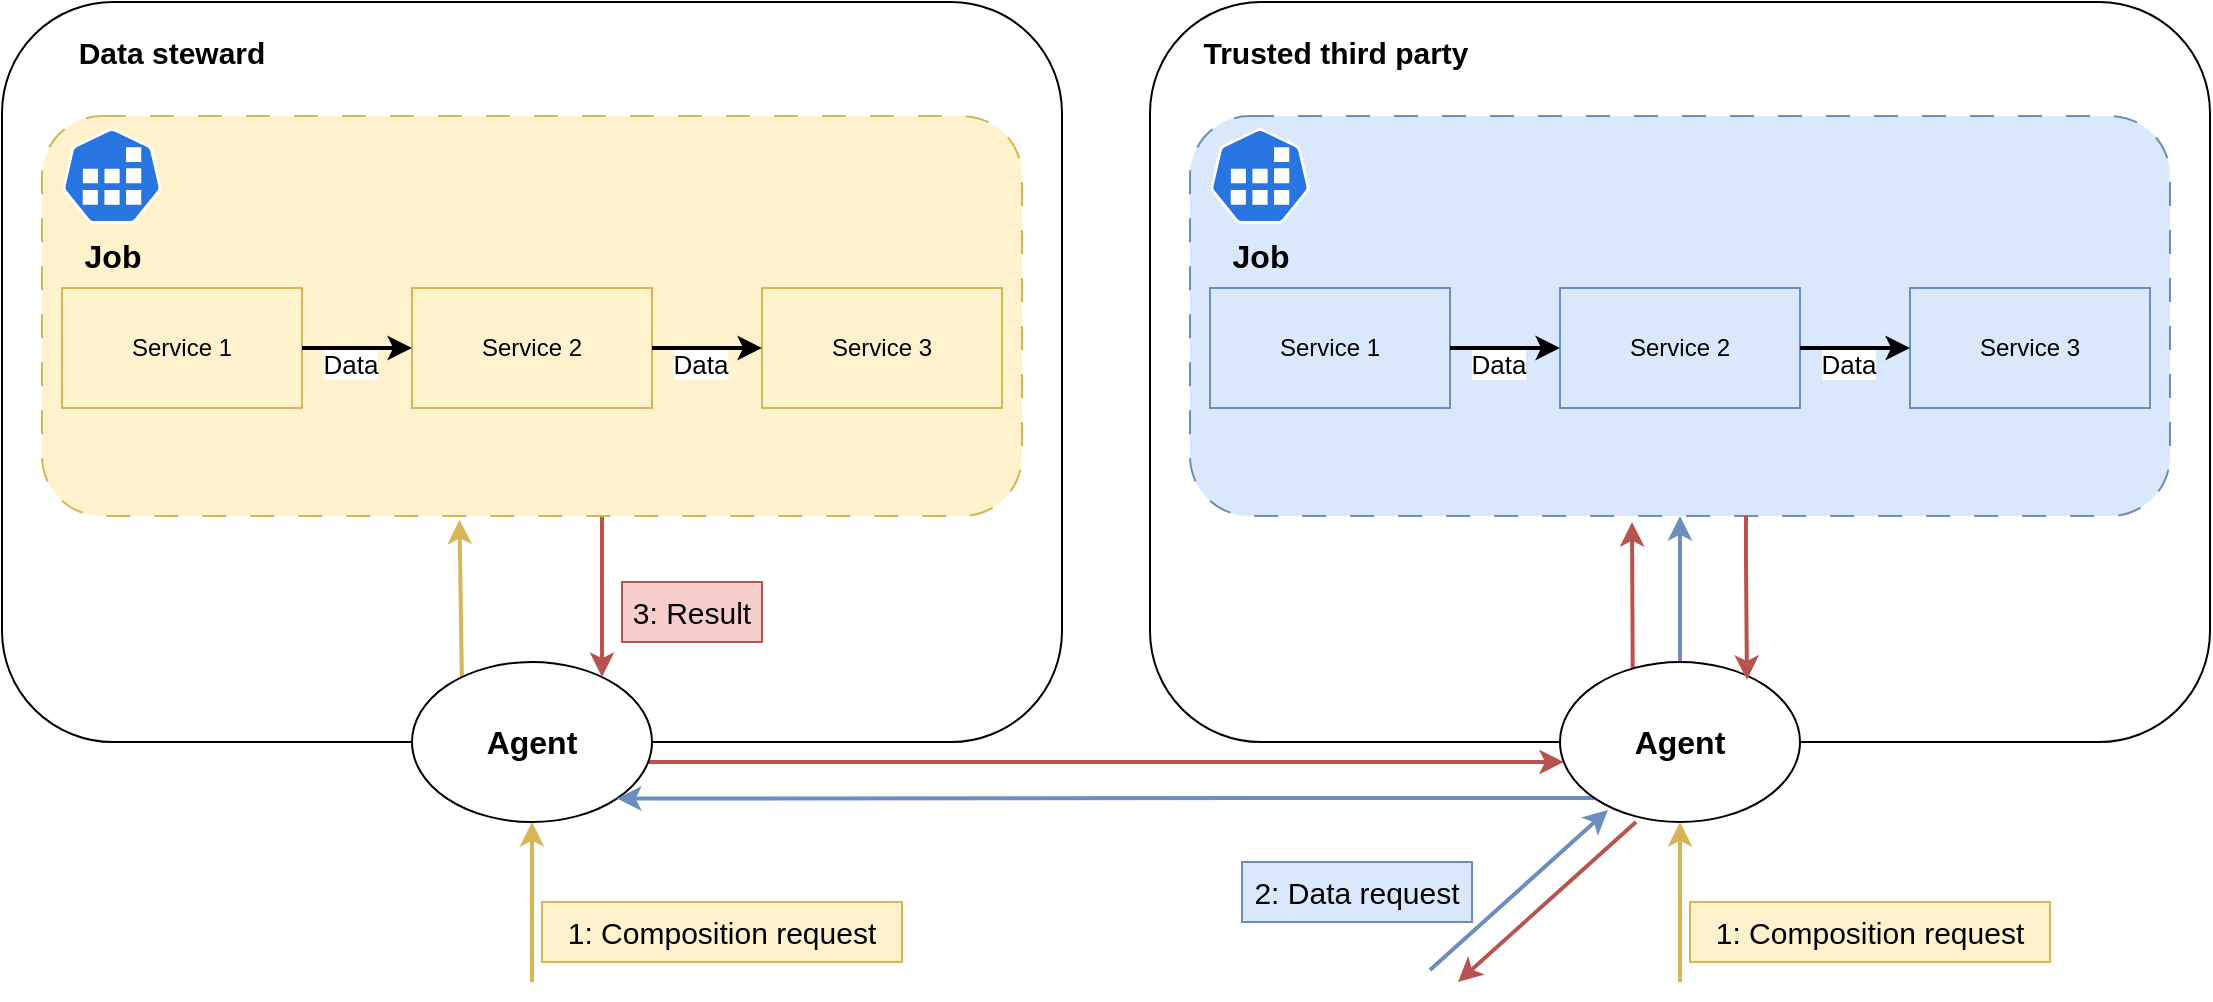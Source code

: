 <mxfile version="21.6.1" type="device">
  <diagram name="Page-1" id="l_U9TE8VM8Wb_cqC_3wU">
    <mxGraphModel dx="1120" dy="855" grid="1" gridSize="10" guides="1" tooltips="1" connect="1" arrows="1" fold="1" page="1" pageScale="1" pageWidth="1169" pageHeight="827" math="0" shadow="0">
      <root>
        <mxCell id="0" />
        <mxCell id="1" parent="0" />
        <mxCell id="bcFj_FvfjHGWvFLV_pOK-1" value="" style="rounded=1;whiteSpace=wrap;html=1;" parent="1" vertex="1">
          <mxGeometry x="10" y="150" width="530" height="370" as="geometry" />
        </mxCell>
        <mxCell id="bcFj_FvfjHGWvFLV_pOK-2" value="&lt;font style=&quot;font-size: 15px;&quot;&gt;&lt;b&gt;Data steward&lt;/b&gt;&lt;/font&gt;" style="text;html=1;strokeColor=none;fillColor=none;align=center;verticalAlign=middle;whiteSpace=wrap;rounded=0;" parent="1" vertex="1">
          <mxGeometry x="30" y="160" width="130" height="30" as="geometry" />
        </mxCell>
        <mxCell id="lOHj5W-wprSBAm-TKtK9-41" style="rounded=0;orthogonalLoop=1;jettySize=auto;html=1;entryX=0.426;entryY=1.009;entryDx=0;entryDy=0;fillColor=#fff2cc;strokeColor=#d6b656;strokeWidth=2;entryPerimeter=0;exitX=0.208;exitY=0.125;exitDx=0;exitDy=0;exitPerimeter=0;" parent="1" source="bcFj_FvfjHGWvFLV_pOK-3" target="bcFj_FvfjHGWvFLV_pOK-15" edge="1">
          <mxGeometry relative="1" as="geometry" />
        </mxCell>
        <mxCell id="lOHj5W-wprSBAm-TKtK9-46" style="edgeStyle=orthogonalEdgeStyle;rounded=0;orthogonalLoop=1;jettySize=auto;html=1;strokeWidth=2;fillColor=#f8cecc;strokeColor=#b85450;" parent="1" source="bcFj_FvfjHGWvFLV_pOK-3" target="lOHj5W-wprSBAm-TKtK9-24" edge="1">
          <mxGeometry relative="1" as="geometry">
            <Array as="points">
              <mxPoint x="560" y="530" />
              <mxPoint x="560" y="530" />
            </Array>
          </mxGeometry>
        </mxCell>
        <mxCell id="bcFj_FvfjHGWvFLV_pOK-3" value="&lt;b&gt;&lt;font style=&quot;font-size: 16px;&quot;&gt;Agent&lt;/font&gt;&lt;/b&gt;" style="ellipse;whiteSpace=wrap;html=1;" parent="1" vertex="1">
          <mxGeometry x="215" y="480" width="120" height="80" as="geometry" />
        </mxCell>
        <mxCell id="bcFj_FvfjHGWvFLV_pOK-10" style="rounded=0;orthogonalLoop=1;jettySize=auto;html=1;entryX=0.5;entryY=1;entryDx=0;entryDy=0;startArrow=none;startFill=0;fillColor=#fff2cc;strokeColor=#d6b656;strokeWidth=2;" parent="1" target="bcFj_FvfjHGWvFLV_pOK-3" edge="1">
          <mxGeometry relative="1" as="geometry">
            <mxPoint x="275" y="640" as="sourcePoint" />
          </mxGeometry>
        </mxCell>
        <mxCell id="nA5FP-IU7BYSisTS1pRg-1" value="1: Composition request" style="text;html=1;strokeColor=#d6b656;fillColor=#fff2cc;align=center;verticalAlign=middle;whiteSpace=wrap;rounded=0;fontSize=15;" parent="1" vertex="1">
          <mxGeometry x="280" y="600" width="180" height="30" as="geometry" />
        </mxCell>
        <mxCell id="lOHj5W-wprSBAm-TKtK9-22" value="" style="rounded=1;whiteSpace=wrap;html=1;" parent="1" vertex="1">
          <mxGeometry x="584" y="150" width="530" height="370" as="geometry" />
        </mxCell>
        <mxCell id="lOHj5W-wprSBAm-TKtK9-23" value="&lt;font style=&quot;font-size: 15px;&quot;&gt;&lt;b&gt;Trusted third party&lt;/b&gt;&lt;/font&gt;" style="text;html=1;strokeColor=none;fillColor=none;align=center;verticalAlign=middle;whiteSpace=wrap;rounded=0;" parent="1" vertex="1">
          <mxGeometry x="604" y="160" width="146" height="30" as="geometry" />
        </mxCell>
        <mxCell id="lOHj5W-wprSBAm-TKtK9-42" style="edgeStyle=orthogonalEdgeStyle;rounded=0;orthogonalLoop=1;jettySize=auto;html=1;fillColor=#dae8fc;strokeColor=#6c8ebf;strokeWidth=2;" parent="1" source="lOHj5W-wprSBAm-TKtK9-24" target="lOHj5W-wprSBAm-TKtK9-28" edge="1">
          <mxGeometry relative="1" as="geometry" />
        </mxCell>
        <mxCell id="lOHj5W-wprSBAm-TKtK9-43" style="edgeStyle=orthogonalEdgeStyle;rounded=0;orthogonalLoop=1;jettySize=auto;html=1;entryX=1;entryY=1;entryDx=0;entryDy=0;strokeWidth=2;fillColor=#dae8fc;strokeColor=#6c8ebf;" parent="1" source="lOHj5W-wprSBAm-TKtK9-24" target="bcFj_FvfjHGWvFLV_pOK-3" edge="1">
          <mxGeometry relative="1" as="geometry">
            <Array as="points">
              <mxPoint x="670" y="548" />
              <mxPoint x="670" y="548" />
            </Array>
          </mxGeometry>
        </mxCell>
        <mxCell id="lOHj5W-wprSBAm-TKtK9-47" style="rounded=0;orthogonalLoop=1;jettySize=auto;html=1;exitX=0.303;exitY=0.063;exitDx=0;exitDy=0;fillColor=#f8cecc;strokeColor=#b85450;strokeWidth=2;exitPerimeter=0;" parent="1" source="lOHj5W-wprSBAm-TKtK9-24" edge="1">
          <mxGeometry relative="1" as="geometry">
            <mxPoint x="825" y="410" as="targetPoint" />
          </mxGeometry>
        </mxCell>
        <mxCell id="lOHj5W-wprSBAm-TKtK9-24" value="&lt;b&gt;&lt;font style=&quot;font-size: 16px;&quot;&gt;Agent&lt;/font&gt;&lt;/b&gt;" style="ellipse;whiteSpace=wrap;html=1;" parent="1" vertex="1">
          <mxGeometry x="789" y="480" width="120" height="80" as="geometry" />
        </mxCell>
        <mxCell id="lOHj5W-wprSBAm-TKtK9-25" style="rounded=0;orthogonalLoop=1;jettySize=auto;html=1;entryX=0.5;entryY=1;entryDx=0;entryDy=0;startArrow=none;startFill=0;fillColor=#fff2cc;strokeColor=#d6b656;strokeWidth=2;" parent="1" target="lOHj5W-wprSBAm-TKtK9-24" edge="1">
          <mxGeometry relative="1" as="geometry">
            <mxPoint x="849" y="640" as="sourcePoint" />
          </mxGeometry>
        </mxCell>
        <mxCell id="lOHj5W-wprSBAm-TKtK9-26" value="1: Composition request" style="text;html=1;strokeColor=#d6b656;fillColor=#fff2cc;align=center;verticalAlign=middle;whiteSpace=wrap;rounded=0;fontSize=15;" parent="1" vertex="1">
          <mxGeometry x="854" y="600" width="180" height="30" as="geometry" />
        </mxCell>
        <mxCell id="lOHj5W-wprSBAm-TKtK9-27" value="" style="group" parent="1" vertex="1" connectable="0">
          <mxGeometry x="604" y="207" width="490" height="200" as="geometry" />
        </mxCell>
        <mxCell id="lOHj5W-wprSBAm-TKtK9-28" value="" style="rounded=1;whiteSpace=wrap;html=1;dashed=1;dashPattern=12 12;fillColor=#dae8fc;strokeColor=#6c8ebf;" parent="lOHj5W-wprSBAm-TKtK9-27" vertex="1">
          <mxGeometry width="490" height="200" as="geometry" />
        </mxCell>
        <mxCell id="lOHj5W-wprSBAm-TKtK9-29" value="&lt;b&gt;&lt;font style=&quot;font-size: 16px;&quot;&gt;Job&lt;/font&gt;&lt;/b&gt;" style="sketch=0;html=1;dashed=0;whitespace=wrap;fillColor=#2875E2;strokeColor=#ffffff;points=[[0.005,0.63,0],[0.1,0.2,0],[0.9,0.2,0],[0.5,0,0],[0.995,0.63,0],[0.72,0.99,0],[0.5,1,0],[0.28,0.99,0]];verticalLabelPosition=bottom;align=center;verticalAlign=top;shape=mxgraph.kubernetes.icon;prIcon=job" parent="lOHj5W-wprSBAm-TKtK9-27" vertex="1">
          <mxGeometry x="10" y="6" width="50" height="48" as="geometry" />
        </mxCell>
        <mxCell id="lOHj5W-wprSBAm-TKtK9-30" value="Service 1" style="rounded=0;whiteSpace=wrap;html=1;fillColor=#dae8fc;strokeColor=#6c8ebf;" parent="lOHj5W-wprSBAm-TKtK9-27" vertex="1">
          <mxGeometry x="10" y="86" width="120" height="60" as="geometry" />
        </mxCell>
        <mxCell id="lOHj5W-wprSBAm-TKtK9-31" value="Service 2" style="rounded=0;whiteSpace=wrap;html=1;fillColor=#dae8fc;strokeColor=#6c8ebf;" parent="lOHj5W-wprSBAm-TKtK9-27" vertex="1">
          <mxGeometry x="185" y="86" width="120" height="60" as="geometry" />
        </mxCell>
        <mxCell id="lOHj5W-wprSBAm-TKtK9-32" value="Service 3" style="rounded=0;whiteSpace=wrap;html=1;fillColor=#dae8fc;strokeColor=#6c8ebf;" parent="lOHj5W-wprSBAm-TKtK9-27" vertex="1">
          <mxGeometry x="360" y="86" width="120" height="60" as="geometry" />
        </mxCell>
        <mxCell id="lOHj5W-wprSBAm-TKtK9-33" style="edgeStyle=orthogonalEdgeStyle;rounded=0;orthogonalLoop=1;jettySize=auto;html=1;entryX=0;entryY=0.5;entryDx=0;entryDy=0;strokeWidth=2;" parent="lOHj5W-wprSBAm-TKtK9-27" source="lOHj5W-wprSBAm-TKtK9-30" target="lOHj5W-wprSBAm-TKtK9-31" edge="1">
          <mxGeometry relative="1" as="geometry" />
        </mxCell>
        <mxCell id="lOHj5W-wprSBAm-TKtK9-34" value="Data" style="edgeLabel;html=1;align=center;verticalAlign=middle;resizable=0;points=[];fontSize=13;" parent="lOHj5W-wprSBAm-TKtK9-33" vertex="1" connectable="0">
          <mxGeometry x="0.026" y="-1" relative="1" as="geometry">
            <mxPoint x="-4" y="7" as="offset" />
          </mxGeometry>
        </mxCell>
        <mxCell id="lOHj5W-wprSBAm-TKtK9-35" style="edgeStyle=orthogonalEdgeStyle;rounded=0;orthogonalLoop=1;jettySize=auto;html=1;entryX=0;entryY=0.5;entryDx=0;entryDy=0;strokeWidth=2;" parent="lOHj5W-wprSBAm-TKtK9-27" source="lOHj5W-wprSBAm-TKtK9-31" target="lOHj5W-wprSBAm-TKtK9-32" edge="1">
          <mxGeometry relative="1" as="geometry" />
        </mxCell>
        <mxCell id="lOHj5W-wprSBAm-TKtK9-36" value="Data" style="edgeLabel;html=1;align=center;verticalAlign=middle;resizable=0;points=[];fontSize=13;" parent="lOHj5W-wprSBAm-TKtK9-35" vertex="1" connectable="0">
          <mxGeometry x="0.046" y="-1" relative="1" as="geometry">
            <mxPoint x="-5" y="7" as="offset" />
          </mxGeometry>
        </mxCell>
        <mxCell id="lOHj5W-wprSBAm-TKtK9-37" value="" style="endArrow=classic;html=1;rounded=0;fillColor=#dae8fc;strokeColor=#6c8ebf;strokeWidth=2;entryX=0.5;entryY=1;entryDx=0;entryDy=0;" parent="1" edge="1">
          <mxGeometry width="50" height="50" relative="1" as="geometry">
            <mxPoint x="724" y="634" as="sourcePoint" />
            <mxPoint x="813" y="554" as="targetPoint" />
          </mxGeometry>
        </mxCell>
        <mxCell id="lOHj5W-wprSBAm-TKtK9-38" value="2: Data request" style="text;html=1;strokeColor=#6c8ebf;fillColor=#dae8fc;align=center;verticalAlign=middle;whiteSpace=wrap;rounded=0;fontSize=15;" parent="1" vertex="1">
          <mxGeometry x="630" y="580" width="115" height="30" as="geometry" />
        </mxCell>
        <mxCell id="lOHj5W-wprSBAm-TKtK9-44" style="edgeStyle=orthogonalEdgeStyle;rounded=0;orthogonalLoop=1;jettySize=auto;html=1;fillColor=#f8cecc;strokeColor=#b85450;strokeWidth=2;" parent="1" source="bcFj_FvfjHGWvFLV_pOK-15" target="bcFj_FvfjHGWvFLV_pOK-3" edge="1">
          <mxGeometry relative="1" as="geometry">
            <Array as="points">
              <mxPoint x="310" y="450" />
              <mxPoint x="310" y="450" />
            </Array>
          </mxGeometry>
        </mxCell>
        <mxCell id="bcFj_FvfjHGWvFLV_pOK-15" value="" style="rounded=1;whiteSpace=wrap;html=1;dashed=1;dashPattern=12 12;fillColor=#fff2cc;strokeColor=#d6b656;" parent="1" vertex="1">
          <mxGeometry x="30" y="207" width="490" height="200" as="geometry" />
        </mxCell>
        <mxCell id="bcFj_FvfjHGWvFLV_pOK-14" value="&lt;b&gt;&lt;font style=&quot;font-size: 16px;&quot;&gt;Job&lt;/font&gt;&lt;/b&gt;" style="sketch=0;html=1;dashed=0;whitespace=wrap;fillColor=#2875E2;strokeColor=#ffffff;points=[[0.005,0.63,0],[0.1,0.2,0],[0.9,0.2,0],[0.5,0,0],[0.995,0.63,0],[0.72,0.99,0],[0.5,1,0],[0.28,0.99,0]];verticalLabelPosition=bottom;align=center;verticalAlign=top;shape=mxgraph.kubernetes.icon;prIcon=job" parent="1" vertex="1">
          <mxGeometry x="40" y="213" width="50" height="48" as="geometry" />
        </mxCell>
        <mxCell id="bcFj_FvfjHGWvFLV_pOK-16" value="Service 1" style="rounded=0;whiteSpace=wrap;html=1;fillColor=#fff2cc;strokeColor=#d6b656;" parent="1" vertex="1">
          <mxGeometry x="40" y="293" width="120" height="60" as="geometry" />
        </mxCell>
        <mxCell id="bcFj_FvfjHGWvFLV_pOK-17" value="Service 2" style="rounded=0;whiteSpace=wrap;html=1;fillColor=#fff2cc;strokeColor=#d6b656;" parent="1" vertex="1">
          <mxGeometry x="215" y="293" width="120" height="60" as="geometry" />
        </mxCell>
        <mxCell id="bcFj_FvfjHGWvFLV_pOK-18" value="Service 3" style="rounded=0;whiteSpace=wrap;html=1;fillColor=#fff2cc;strokeColor=#d6b656;" parent="1" vertex="1">
          <mxGeometry x="390" y="293" width="120" height="60" as="geometry" />
        </mxCell>
        <mxCell id="bcFj_FvfjHGWvFLV_pOK-19" style="edgeStyle=orthogonalEdgeStyle;rounded=0;orthogonalLoop=1;jettySize=auto;html=1;entryX=0;entryY=0.5;entryDx=0;entryDy=0;strokeWidth=2;" parent="1" source="bcFj_FvfjHGWvFLV_pOK-16" target="bcFj_FvfjHGWvFLV_pOK-17" edge="1">
          <mxGeometry relative="1" as="geometry" />
        </mxCell>
        <mxCell id="bcFj_FvfjHGWvFLV_pOK-22" value="Data" style="edgeLabel;html=1;align=center;verticalAlign=middle;resizable=0;points=[];fontSize=13;" parent="bcFj_FvfjHGWvFLV_pOK-19" vertex="1" connectable="0">
          <mxGeometry x="0.026" y="-1" relative="1" as="geometry">
            <mxPoint x="-4" y="7" as="offset" />
          </mxGeometry>
        </mxCell>
        <mxCell id="bcFj_FvfjHGWvFLV_pOK-20" style="edgeStyle=orthogonalEdgeStyle;rounded=0;orthogonalLoop=1;jettySize=auto;html=1;entryX=0;entryY=0.5;entryDx=0;entryDy=0;strokeWidth=2;" parent="1" source="bcFj_FvfjHGWvFLV_pOK-17" target="bcFj_FvfjHGWvFLV_pOK-18" edge="1">
          <mxGeometry relative="1" as="geometry" />
        </mxCell>
        <mxCell id="bcFj_FvfjHGWvFLV_pOK-21" value="Data" style="edgeLabel;html=1;align=center;verticalAlign=middle;resizable=0;points=[];fontSize=13;" parent="bcFj_FvfjHGWvFLV_pOK-20" vertex="1" connectable="0">
          <mxGeometry x="0.046" y="-1" relative="1" as="geometry">
            <mxPoint x="-5" y="7" as="offset" />
          </mxGeometry>
        </mxCell>
        <mxCell id="lOHj5W-wprSBAm-TKtK9-45" value="3: Result" style="text;html=1;strokeColor=#b85450;fillColor=#f8cecc;align=center;verticalAlign=middle;whiteSpace=wrap;rounded=0;fontSize=15;" parent="1" vertex="1">
          <mxGeometry x="320" y="440" width="70" height="30" as="geometry" />
        </mxCell>
        <mxCell id="lOHj5W-wprSBAm-TKtK9-48" style="edgeStyle=orthogonalEdgeStyle;rounded=0;orthogonalLoop=1;jettySize=auto;html=1;entryX=0.779;entryY=0.111;entryDx=0;entryDy=0;entryPerimeter=0;fillColor=#f8cecc;strokeColor=#b85450;strokeWidth=2;" parent="1" source="lOHj5W-wprSBAm-TKtK9-28" target="lOHj5W-wprSBAm-TKtK9-24" edge="1">
          <mxGeometry relative="1" as="geometry">
            <Array as="points">
              <mxPoint x="882" y="430" />
              <mxPoint x="882" y="430" />
            </Array>
          </mxGeometry>
        </mxCell>
        <mxCell id="lOHj5W-wprSBAm-TKtK9-50" value="" style="endArrow=none;html=1;rounded=0;fillColor=#f8cecc;strokeColor=#b85450;strokeWidth=2;entryX=0.5;entryY=1;entryDx=0;entryDy=0;startArrow=classic;startFill=1;endFill=0;" parent="1" edge="1">
          <mxGeometry width="50" height="50" relative="1" as="geometry">
            <mxPoint x="738" y="640" as="sourcePoint" />
            <mxPoint x="827" y="560" as="targetPoint" />
          </mxGeometry>
        </mxCell>
      </root>
    </mxGraphModel>
  </diagram>
</mxfile>
